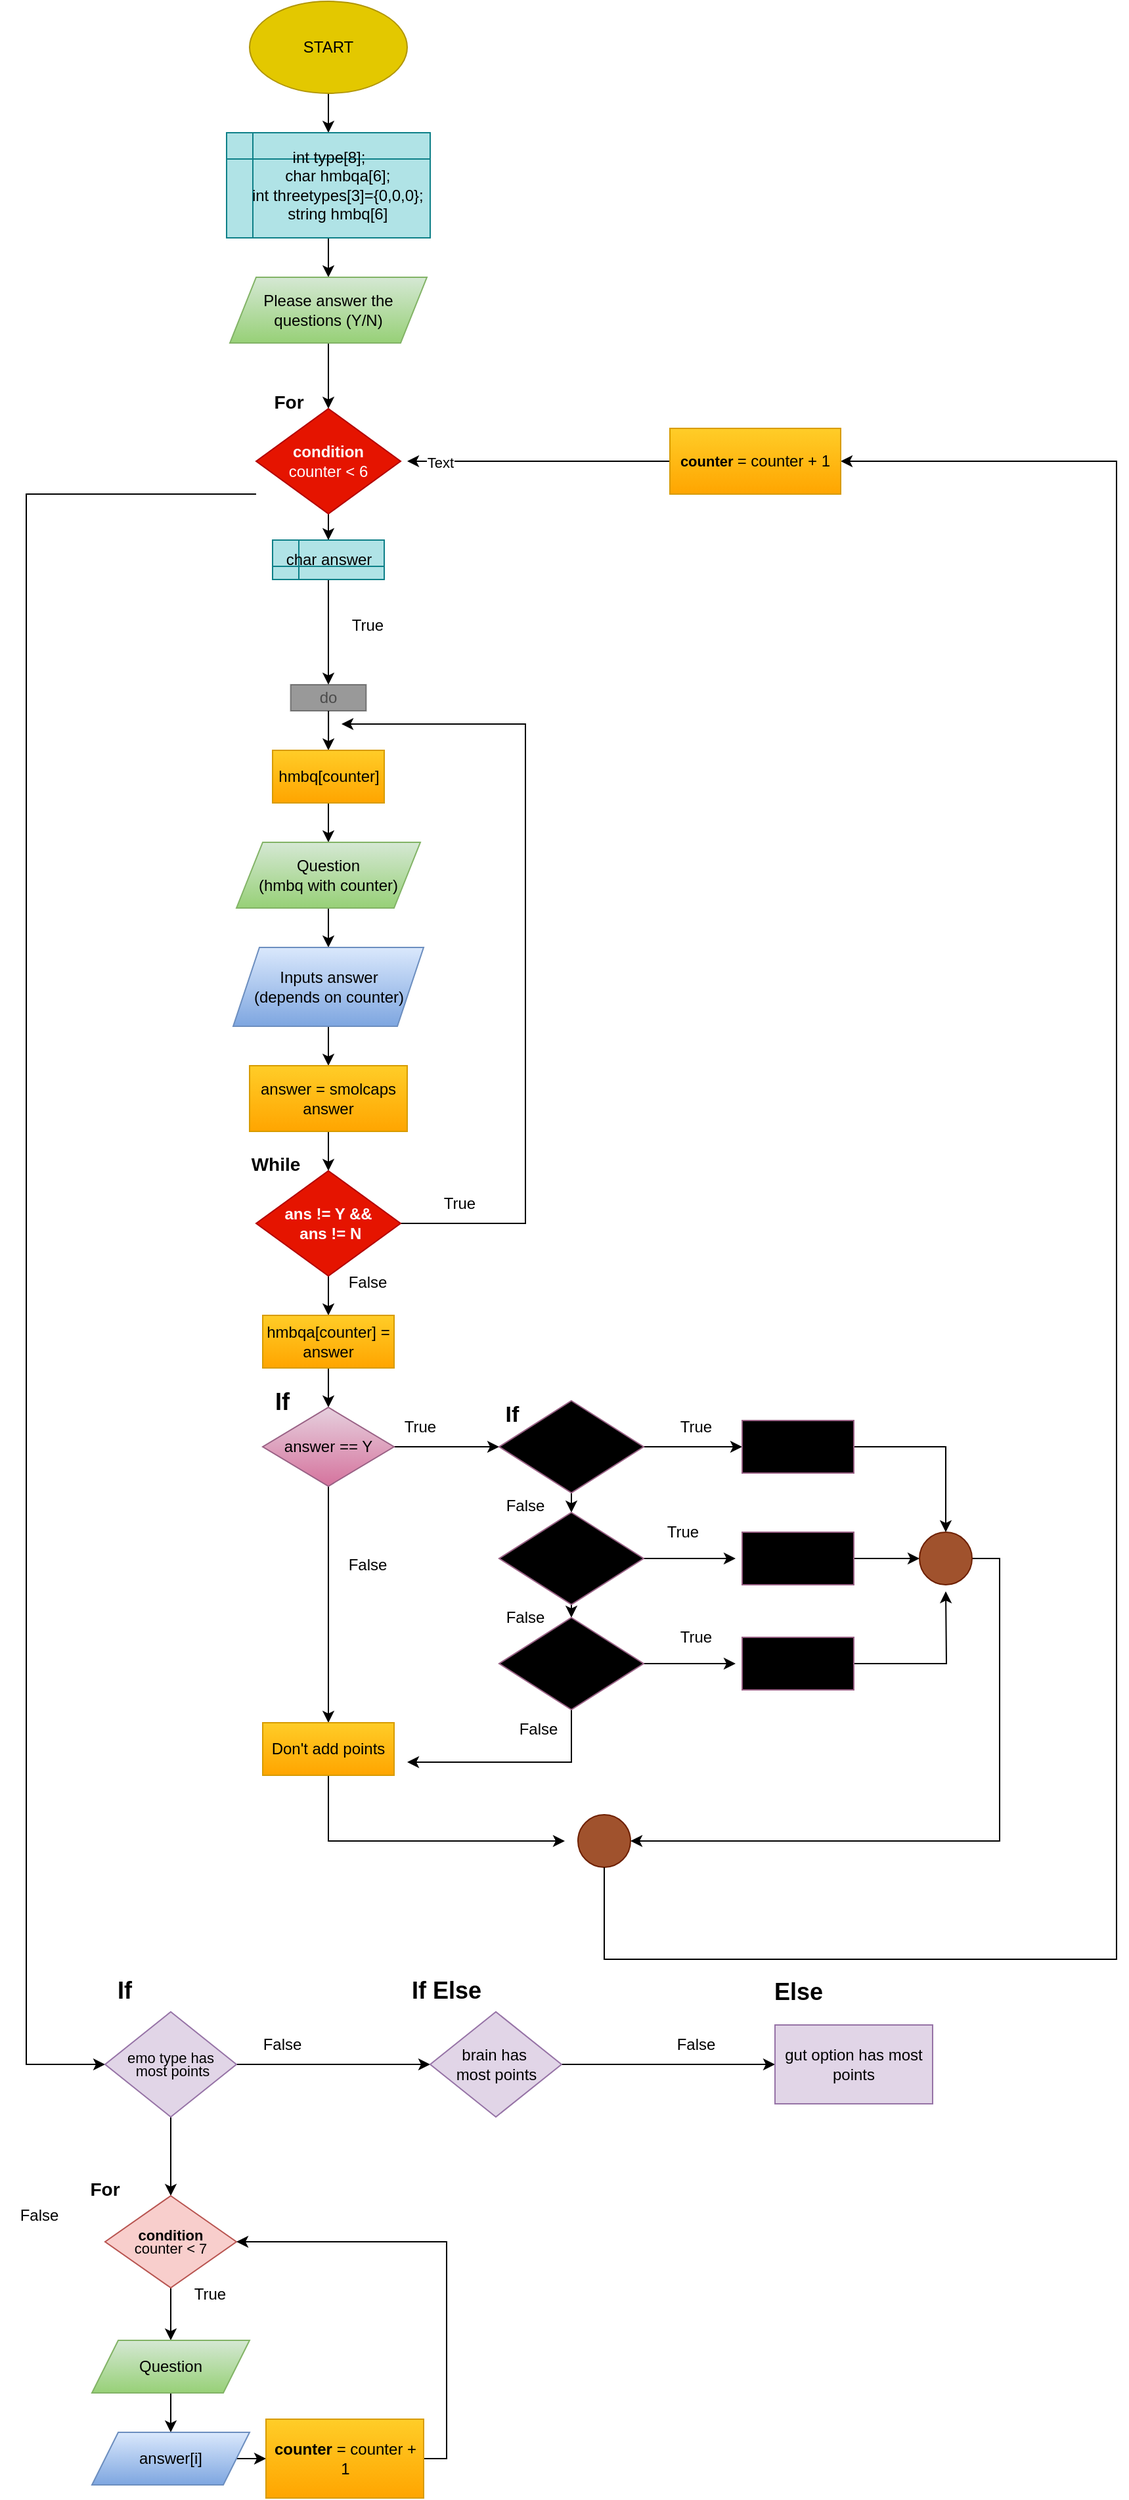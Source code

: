 <mxfile version="26.2.13">
  <diagram id="C5RBs43oDa-KdzZeNtuy" name="Page-1">
    <mxGraphModel dx="760" dy="601" grid="1" gridSize="10" guides="1" tooltips="1" connect="1" arrows="1" fold="1" page="1" pageScale="1" pageWidth="1920" pageHeight="1200" math="0" shadow="0">
      <root>
        <mxCell id="WIyWlLk6GJQsqaUBKTNV-0" />
        <mxCell id="WIyWlLk6GJQsqaUBKTNV-1" parent="WIyWlLk6GJQsqaUBKTNV-0" />
        <mxCell id="UkDBAxyQickxF4oHBvT--14" value="" style="edgeStyle=orthogonalEdgeStyle;rounded=0;orthogonalLoop=1;jettySize=auto;html=1;" parent="WIyWlLk6GJQsqaUBKTNV-1" source="UkDBAxyQickxF4oHBvT--11" target="UkDBAxyQickxF4oHBvT--12" edge="1">
          <mxGeometry relative="1" as="geometry" />
        </mxCell>
        <mxCell id="UkDBAxyQickxF4oHBvT--11" value="START" style="ellipse;whiteSpace=wrap;html=1;fillColor=light-dark(#E3C800,#DAA900);strokeColor=#B09500;fontColor=light-dark(#000000,#000000);" parent="WIyWlLk6GJQsqaUBKTNV-1" vertex="1">
          <mxGeometry x="370" y="100" width="120" height="70" as="geometry" />
        </mxCell>
        <mxCell id="UkDBAxyQickxF4oHBvT--17" value="" style="edgeStyle=orthogonalEdgeStyle;rounded=0;orthogonalLoop=1;jettySize=auto;html=1;" parent="WIyWlLk6GJQsqaUBKTNV-1" source="UkDBAxyQickxF4oHBvT--12" target="UkDBAxyQickxF4oHBvT--16" edge="1">
          <mxGeometry relative="1" as="geometry" />
        </mxCell>
        <mxCell id="UkDBAxyQickxF4oHBvT--12" value="int type[8];&#xa;&amp;nbsp; &amp;nbsp; char hmbqa[6];&#xa;&amp;nbsp; &amp;nbsp; int threetypes[3]={0,0,0};&#xa;&amp;nbsp; &amp;nbsp; string hmbq[6]" style="shape=internalStorage;whiteSpace=wrap;html=1;backgroundOutline=1;fillColor=#b0e3e6;strokeColor=#0e8088;align=center;" parent="WIyWlLk6GJQsqaUBKTNV-1" vertex="1">
          <mxGeometry x="352.5" y="200" width="155" height="80" as="geometry" />
        </mxCell>
        <mxCell id="UkDBAxyQickxF4oHBvT--19" value="" style="edgeStyle=orthogonalEdgeStyle;rounded=0;orthogonalLoop=1;jettySize=auto;html=1;" parent="WIyWlLk6GJQsqaUBKTNV-1" source="UkDBAxyQickxF4oHBvT--16" target="UkDBAxyQickxF4oHBvT--18" edge="1">
          <mxGeometry relative="1" as="geometry" />
        </mxCell>
        <mxCell id="UkDBAxyQickxF4oHBvT--16" value="Please answer the questions (Y/N)" style="shape=parallelogram;perimeter=parallelogramPerimeter;whiteSpace=wrap;html=1;fixedSize=1;fillColor=#d5e8d4;strokeColor=#82b366;gradientColor=#97d077;" parent="WIyWlLk6GJQsqaUBKTNV-1" vertex="1">
          <mxGeometry x="355" y="310" width="150" height="50" as="geometry" />
        </mxCell>
        <mxCell id="UkDBAxyQickxF4oHBvT--46" style="edgeStyle=orthogonalEdgeStyle;rounded=0;orthogonalLoop=1;jettySize=auto;html=1;" parent="WIyWlLk6GJQsqaUBKTNV-1" source="UkDBAxyQickxF4oHBvT--18" target="UkDBAxyQickxF4oHBvT--45" edge="1">
          <mxGeometry relative="1" as="geometry" />
        </mxCell>
        <mxCell id="UkDBAxyQickxF4oHBvT--118" style="edgeStyle=orthogonalEdgeStyle;rounded=0;orthogonalLoop=1;jettySize=auto;html=1;entryX=0;entryY=0.5;entryDx=0;entryDy=0;" parent="WIyWlLk6GJQsqaUBKTNV-1" edge="1" target="mPNkVrFqryXa8wkPHL_x-0">
          <mxGeometry relative="1" as="geometry">
            <mxPoint x="259.99" y="1664.998" as="targetPoint" />
            <Array as="points">
              <mxPoint x="200" y="475" />
              <mxPoint x="200" y="1670" />
            </Array>
            <mxPoint x="374.995" y="474.998" as="sourcePoint" />
          </mxGeometry>
        </mxCell>
        <mxCell id="UkDBAxyQickxF4oHBvT--18" value="&lt;b&gt;condition&lt;/b&gt;&lt;div&gt;counter &amp;lt; 6&lt;/div&gt;" style="rhombus;whiteSpace=wrap;html=1;fillColor=light-dark(#E51400,#DA4035);strokeColor=#B20000;fontColor=#ffffff;" parent="WIyWlLk6GJQsqaUBKTNV-1" vertex="1">
          <mxGeometry x="375" y="410" width="110" height="80" as="geometry" />
        </mxCell>
        <mxCell id="UkDBAxyQickxF4oHBvT--34" value="&lt;b&gt;&lt;font style=&quot;font-size: 14px;&quot;&gt;For&lt;/font&gt;&lt;/b&gt;" style="text;html=1;align=center;verticalAlign=middle;whiteSpace=wrap;rounded=0;" parent="WIyWlLk6GJQsqaUBKTNV-1" vertex="1">
          <mxGeometry x="370" y="390" width="60" height="30" as="geometry" />
        </mxCell>
        <mxCell id="UkDBAxyQickxF4oHBvT--105" style="edgeStyle=orthogonalEdgeStyle;rounded=0;orthogonalLoop=1;jettySize=auto;html=1;entryX=0.5;entryY=0;entryDx=0;entryDy=0;" parent="WIyWlLk6GJQsqaUBKTNV-1" source="UkDBAxyQickxF4oHBvT--45" target="UkDBAxyQickxF4oHBvT--27" edge="1">
          <mxGeometry relative="1" as="geometry" />
        </mxCell>
        <mxCell id="UkDBAxyQickxF4oHBvT--45" value="char answer" style="shape=internalStorage;whiteSpace=wrap;html=1;backgroundOutline=1;fillColor=#b0e3e6;strokeColor=#0e8088;align=center;" parent="WIyWlLk6GJQsqaUBKTNV-1" vertex="1">
          <mxGeometry x="387.5" y="510" width="85" height="30" as="geometry" />
        </mxCell>
        <mxCell id="UkDBAxyQickxF4oHBvT--22" value="True" style="text;html=1;align=center;verticalAlign=middle;whiteSpace=wrap;rounded=0;" parent="WIyWlLk6GJQsqaUBKTNV-1" vertex="1">
          <mxGeometry x="430" y="560" width="60" height="30" as="geometry" />
        </mxCell>
        <mxCell id="UkDBAxyQickxF4oHBvT--31" style="edgeStyle=orthogonalEdgeStyle;rounded=0;orthogonalLoop=1;jettySize=auto;html=1;entryX=0.5;entryY=0;entryDx=0;entryDy=0;" parent="WIyWlLk6GJQsqaUBKTNV-1" source="UkDBAxyQickxF4oHBvT--27" target="UkDBAxyQickxF4oHBvT--30" edge="1">
          <mxGeometry relative="1" as="geometry" />
        </mxCell>
        <mxCell id="UkDBAxyQickxF4oHBvT--27" value="do" style="rounded=0;whiteSpace=wrap;html=1;fillColor=light-dark(#000000,#6EBBFF);shadow=0;glass=0;opacity=40;textOpacity=50;" parent="WIyWlLk6GJQsqaUBKTNV-1" vertex="1">
          <mxGeometry x="401.25" y="620" width="57.5" height="20" as="geometry" />
        </mxCell>
        <mxCell id="UkDBAxyQickxF4oHBvT--33" value="" style="edgeStyle=orthogonalEdgeStyle;rounded=0;orthogonalLoop=1;jettySize=auto;html=1;" parent="WIyWlLk6GJQsqaUBKTNV-1" source="UkDBAxyQickxF4oHBvT--30" target="UkDBAxyQickxF4oHBvT--32" edge="1">
          <mxGeometry relative="1" as="geometry" />
        </mxCell>
        <mxCell id="UkDBAxyQickxF4oHBvT--30" value="hmbq[counter]" style="rounded=0;whiteSpace=wrap;html=1;fillColor=#ffcd28;gradientColor=#ffa500;strokeColor=#d79b00;" parent="WIyWlLk6GJQsqaUBKTNV-1" vertex="1">
          <mxGeometry x="387.5" y="670" width="85" height="40" as="geometry" />
        </mxCell>
        <mxCell id="UkDBAxyQickxF4oHBvT--36" value="" style="edgeStyle=orthogonalEdgeStyle;rounded=0;orthogonalLoop=1;jettySize=auto;html=1;" parent="WIyWlLk6GJQsqaUBKTNV-1" source="UkDBAxyQickxF4oHBvT--32" target="UkDBAxyQickxF4oHBvT--35" edge="1">
          <mxGeometry relative="1" as="geometry" />
        </mxCell>
        <mxCell id="UkDBAxyQickxF4oHBvT--32" value="Question&lt;div&gt;(hmbq with counter)&lt;/div&gt;" style="shape=parallelogram;perimeter=parallelogramPerimeter;whiteSpace=wrap;html=1;fixedSize=1;fillColor=#d5e8d4;strokeColor=#82b366;rounded=0;gradientColor=#97d077;" parent="WIyWlLk6GJQsqaUBKTNV-1" vertex="1">
          <mxGeometry x="360" y="740" width="140" height="50" as="geometry" />
        </mxCell>
        <mxCell id="UkDBAxyQickxF4oHBvT--49" value="" style="edgeStyle=orthogonalEdgeStyle;rounded=0;orthogonalLoop=1;jettySize=auto;html=1;" parent="WIyWlLk6GJQsqaUBKTNV-1" source="UkDBAxyQickxF4oHBvT--35" target="UkDBAxyQickxF4oHBvT--48" edge="1">
          <mxGeometry relative="1" as="geometry" />
        </mxCell>
        <mxCell id="UkDBAxyQickxF4oHBvT--35" value="Inputs answer&lt;div&gt;(depends on counter)&lt;/div&gt;" style="shape=parallelogram;perimeter=parallelogramPerimeter;whiteSpace=wrap;html=1;fixedSize=1;fillColor=#dae8fc;strokeColor=#6c8ebf;rounded=0;gradientColor=#7ea6e0;" parent="WIyWlLk6GJQsqaUBKTNV-1" vertex="1">
          <mxGeometry x="357.5" y="820" width="145" height="60" as="geometry" />
        </mxCell>
        <mxCell id="UkDBAxyQickxF4oHBvT--51" style="edgeStyle=orthogonalEdgeStyle;rounded=0;orthogonalLoop=1;jettySize=auto;html=1;entryX=0.5;entryY=0;entryDx=0;entryDy=0;" parent="WIyWlLk6GJQsqaUBKTNV-1" source="UkDBAxyQickxF4oHBvT--48" target="UkDBAxyQickxF4oHBvT--50" edge="1">
          <mxGeometry relative="1" as="geometry" />
        </mxCell>
        <mxCell id="UkDBAxyQickxF4oHBvT--48" value="answer = smolcaps answer" style="whiteSpace=wrap;html=1;fillColor=#ffcd28;strokeColor=#d79b00;rounded=0;gradientColor=#ffa500;" parent="WIyWlLk6GJQsqaUBKTNV-1" vertex="1">
          <mxGeometry x="370" y="910" width="120" height="50" as="geometry" />
        </mxCell>
        <mxCell id="UkDBAxyQickxF4oHBvT--63" value="" style="edgeStyle=orthogonalEdgeStyle;rounded=0;orthogonalLoop=1;jettySize=auto;html=1;" parent="WIyWlLk6GJQsqaUBKTNV-1" source="UkDBAxyQickxF4oHBvT--50" target="UkDBAxyQickxF4oHBvT--62" edge="1">
          <mxGeometry relative="1" as="geometry" />
        </mxCell>
        <mxCell id="UkDBAxyQickxF4oHBvT--101" style="edgeStyle=orthogonalEdgeStyle;rounded=0;orthogonalLoop=1;jettySize=auto;html=1;" parent="WIyWlLk6GJQsqaUBKTNV-1" source="UkDBAxyQickxF4oHBvT--50" edge="1">
          <mxGeometry relative="1" as="geometry">
            <mxPoint x="440" y="650" as="targetPoint" />
            <Array as="points">
              <mxPoint x="580" y="1030" />
            </Array>
          </mxGeometry>
        </mxCell>
        <mxCell id="UkDBAxyQickxF4oHBvT--50" value="&lt;b&gt;ans != Y &amp;amp;&amp;amp;&lt;/b&gt;&lt;div&gt;&lt;b&gt;&amp;nbsp;ans != N&lt;/b&gt;&lt;/div&gt;" style="rhombus;whiteSpace=wrap;html=1;fillColor=light-dark(#E51400,#F64D42);strokeColor=#B20000;fontColor=#ffffff;" parent="WIyWlLk6GJQsqaUBKTNV-1" vertex="1">
          <mxGeometry x="375" y="990" width="110" height="80" as="geometry" />
        </mxCell>
        <mxCell id="UkDBAxyQickxF4oHBvT--52" value="While" style="text;html=1;align=center;verticalAlign=middle;whiteSpace=wrap;rounded=0;fontStyle=1;fontSize=14;" parent="WIyWlLk6GJQsqaUBKTNV-1" vertex="1">
          <mxGeometry x="360" y="970" width="60" height="30" as="geometry" />
        </mxCell>
        <mxCell id="UkDBAxyQickxF4oHBvT--65" value="" style="edgeStyle=orthogonalEdgeStyle;rounded=0;orthogonalLoop=1;jettySize=auto;html=1;" parent="WIyWlLk6GJQsqaUBKTNV-1" source="UkDBAxyQickxF4oHBvT--62" target="UkDBAxyQickxF4oHBvT--64" edge="1">
          <mxGeometry relative="1" as="geometry" />
        </mxCell>
        <mxCell id="UkDBAxyQickxF4oHBvT--62" value="hmbqa[counter] = answer" style="whiteSpace=wrap;html=1;fillColor=#ffcd28;strokeColor=#d79b00;gradientColor=#ffa500;" parent="WIyWlLk6GJQsqaUBKTNV-1" vertex="1">
          <mxGeometry x="380" y="1100" width="100" height="40" as="geometry" />
        </mxCell>
        <mxCell id="UkDBAxyQickxF4oHBvT--70" value="" style="edgeStyle=orthogonalEdgeStyle;rounded=0;orthogonalLoop=1;jettySize=auto;html=1;" parent="WIyWlLk6GJQsqaUBKTNV-1" source="UkDBAxyQickxF4oHBvT--64" target="UkDBAxyQickxF4oHBvT--69" edge="1">
          <mxGeometry relative="1" as="geometry" />
        </mxCell>
        <mxCell id="UkDBAxyQickxF4oHBvT--92" style="edgeStyle=orthogonalEdgeStyle;rounded=0;orthogonalLoop=1;jettySize=auto;html=1;" parent="WIyWlLk6GJQsqaUBKTNV-1" source="UkDBAxyQickxF4oHBvT--64" target="UkDBAxyQickxF4oHBvT--78" edge="1">
          <mxGeometry relative="1" as="geometry" />
        </mxCell>
        <mxCell id="UkDBAxyQickxF4oHBvT--64" value="answer == Y" style="rhombus;whiteSpace=wrap;html=1;fillColor=#e6d0de;strokeColor=#996185;gradientColor=#d5739d;" parent="WIyWlLk6GJQsqaUBKTNV-1" vertex="1">
          <mxGeometry x="380" y="1170" width="100" height="60" as="geometry" />
        </mxCell>
        <mxCell id="UkDBAxyQickxF4oHBvT--66" value="&lt;b&gt;If&lt;/b&gt;" style="text;html=1;align=center;verticalAlign=middle;whiteSpace=wrap;rounded=0;fontSize=18;" parent="WIyWlLk6GJQsqaUBKTNV-1" vertex="1">
          <mxGeometry x="370" y="1150" width="50" height="32" as="geometry" />
        </mxCell>
        <mxCell id="UkDBAxyQickxF4oHBvT--99" style="edgeStyle=orthogonalEdgeStyle;rounded=0;orthogonalLoop=1;jettySize=auto;html=1;" parent="WIyWlLk6GJQsqaUBKTNV-1" source="UkDBAxyQickxF4oHBvT--115" edge="1">
          <mxGeometry relative="1" as="geometry">
            <mxPoint x="490" y="450" as="targetPoint" />
            <Array as="points" />
          </mxGeometry>
        </mxCell>
        <mxCell id="UkDBAxyQickxF4oHBvT--114" value="Text" style="edgeLabel;html=1;align=center;verticalAlign=middle;resizable=0;points=[];" parent="UkDBAxyQickxF4oHBvT--99" vertex="1" connectable="0">
          <mxGeometry x="0.752" y="1" relative="1" as="geometry">
            <mxPoint as="offset" />
          </mxGeometry>
        </mxCell>
        <mxCell id="UkDBAxyQickxF4oHBvT--67" value="" style="ellipse;whiteSpace=wrap;html=1;fillColor=#a0522d;strokeColor=#6D1F00;fontColor=#ffffff;" parent="WIyWlLk6GJQsqaUBKTNV-1" vertex="1">
          <mxGeometry x="620" y="1480" width="40" height="40" as="geometry" />
        </mxCell>
        <mxCell id="UkDBAxyQickxF4oHBvT--74" style="edgeStyle=orthogonalEdgeStyle;rounded=0;orthogonalLoop=1;jettySize=auto;html=1;exitX=0.5;exitY=1;exitDx=0;exitDy=0;entryX=0.5;entryY=0;entryDx=0;entryDy=0;" parent="WIyWlLk6GJQsqaUBKTNV-1" source="UkDBAxyQickxF4oHBvT--69" target="UkDBAxyQickxF4oHBvT--72" edge="1">
          <mxGeometry relative="1" as="geometry" />
        </mxCell>
        <mxCell id="UkDBAxyQickxF4oHBvT--81" value="" style="edgeStyle=orthogonalEdgeStyle;rounded=0;orthogonalLoop=1;jettySize=auto;html=1;" parent="WIyWlLk6GJQsqaUBKTNV-1" source="UkDBAxyQickxF4oHBvT--69" target="UkDBAxyQickxF4oHBvT--80" edge="1">
          <mxGeometry relative="1" as="geometry" />
        </mxCell>
        <mxCell id="UkDBAxyQickxF4oHBvT--69" value="Y == Q0 OR Q3" style="rhombus;whiteSpace=wrap;html=1;fillColor=light-dark(#E6D0DE,#654B52);strokeColor=#996185;gradientColor=light-dark(#D5739D,#D77F94);" parent="WIyWlLk6GJQsqaUBKTNV-1" vertex="1">
          <mxGeometry x="560" y="1165" width="110" height="70" as="geometry" />
        </mxCell>
        <mxCell id="UkDBAxyQickxF4oHBvT--71" value="&lt;b&gt;&lt;font style=&quot;font-size: 17px;&quot;&gt;If&lt;/font&gt;&lt;/b&gt;" style="text;html=1;align=center;verticalAlign=middle;whiteSpace=wrap;rounded=0;fontSize=14;" parent="WIyWlLk6GJQsqaUBKTNV-1" vertex="1">
          <mxGeometry x="545" y="1160" width="50" height="32" as="geometry" />
        </mxCell>
        <mxCell id="UkDBAxyQickxF4oHBvT--75" style="edgeStyle=orthogonalEdgeStyle;rounded=0;orthogonalLoop=1;jettySize=auto;html=1;exitX=0.5;exitY=1;exitDx=0;exitDy=0;entryX=0.5;entryY=0;entryDx=0;entryDy=0;" parent="WIyWlLk6GJQsqaUBKTNV-1" source="UkDBAxyQickxF4oHBvT--72" target="UkDBAxyQickxF4oHBvT--73" edge="1">
          <mxGeometry relative="1" as="geometry" />
        </mxCell>
        <mxCell id="UkDBAxyQickxF4oHBvT--83" style="edgeStyle=orthogonalEdgeStyle;rounded=0;orthogonalLoop=1;jettySize=auto;html=1;" parent="WIyWlLk6GJQsqaUBKTNV-1" source="UkDBAxyQickxF4oHBvT--72" edge="1">
          <mxGeometry relative="1" as="geometry">
            <mxPoint x="740" y="1285" as="targetPoint" />
          </mxGeometry>
        </mxCell>
        <mxCell id="UkDBAxyQickxF4oHBvT--72" value="Y == Q1 OR Q4" style="rhombus;whiteSpace=wrap;html=1;fillColor=light-dark(#E6D0DE,#654B52);strokeColor=#996185;gradientColor=light-dark(#D5739D,#D77F94);" parent="WIyWlLk6GJQsqaUBKTNV-1" vertex="1">
          <mxGeometry x="560" y="1250" width="110" height="70" as="geometry" />
        </mxCell>
        <mxCell id="UkDBAxyQickxF4oHBvT--85" style="edgeStyle=orthogonalEdgeStyle;rounded=0;orthogonalLoop=1;jettySize=auto;html=1;" parent="WIyWlLk6GJQsqaUBKTNV-1" source="UkDBAxyQickxF4oHBvT--73" edge="1">
          <mxGeometry relative="1" as="geometry">
            <mxPoint x="740" y="1365" as="targetPoint" />
          </mxGeometry>
        </mxCell>
        <mxCell id="UkDBAxyQickxF4oHBvT--95" style="edgeStyle=orthogonalEdgeStyle;rounded=0;orthogonalLoop=1;jettySize=auto;html=1;exitX=0.5;exitY=1;exitDx=0;exitDy=0;" parent="WIyWlLk6GJQsqaUBKTNV-1" source="UkDBAxyQickxF4oHBvT--73" edge="1">
          <mxGeometry relative="1" as="geometry">
            <mxPoint x="490" y="1440" as="targetPoint" />
            <Array as="points">
              <mxPoint x="615" y="1440" />
            </Array>
          </mxGeometry>
        </mxCell>
        <mxCell id="UkDBAxyQickxF4oHBvT--73" value="Y == Q2 OR Q5" style="rhombus;whiteSpace=wrap;html=1;fillColor=light-dark(#E6D0DE,#654B52);strokeColor=#996185;gradientColor=light-dark(#D5739D,#D77F94);" parent="WIyWlLk6GJQsqaUBKTNV-1" vertex="1">
          <mxGeometry x="560" y="1330" width="110" height="70" as="geometry" />
        </mxCell>
        <mxCell id="UkDBAxyQickxF4oHBvT--96" style="edgeStyle=orthogonalEdgeStyle;rounded=0;orthogonalLoop=1;jettySize=auto;html=1;" parent="WIyWlLk6GJQsqaUBKTNV-1" source="UkDBAxyQickxF4oHBvT--78" edge="1">
          <mxGeometry relative="1" as="geometry">
            <mxPoint x="610" y="1500" as="targetPoint" />
            <Array as="points">
              <mxPoint x="430" y="1500" />
            </Array>
          </mxGeometry>
        </mxCell>
        <mxCell id="UkDBAxyQickxF4oHBvT--78" value="Don&#39;t add points" style="whiteSpace=wrap;html=1;fillColor=#ffcd28;strokeColor=#d79b00;gradientColor=#ffa500;" parent="WIyWlLk6GJQsqaUBKTNV-1" vertex="1">
          <mxGeometry x="380" y="1410" width="100" height="40" as="geometry" />
        </mxCell>
        <mxCell id="UkDBAxyQickxF4oHBvT--88" style="edgeStyle=orthogonalEdgeStyle;rounded=0;orthogonalLoop=1;jettySize=auto;html=1;entryX=0.5;entryY=0;entryDx=0;entryDy=0;" parent="WIyWlLk6GJQsqaUBKTNV-1" source="UkDBAxyQickxF4oHBvT--80" target="UkDBAxyQickxF4oHBvT--87" edge="1">
          <mxGeometry relative="1" as="geometry" />
        </mxCell>
        <mxCell id="UkDBAxyQickxF4oHBvT--80" value="+1 point for&amp;nbsp;&lt;div&gt;emo type&lt;/div&gt;" style="whiteSpace=wrap;html=1;fillColor=light-dark(#E6D0DE,#654B52);strokeColor=#996185;gradientColor=light-dark(#D5739D,#D77F94);" parent="WIyWlLk6GJQsqaUBKTNV-1" vertex="1">
          <mxGeometry x="745" y="1180" width="85" height="40" as="geometry" />
        </mxCell>
        <mxCell id="UkDBAxyQickxF4oHBvT--89" style="edgeStyle=orthogonalEdgeStyle;rounded=0;orthogonalLoop=1;jettySize=auto;html=1;entryX=0;entryY=0.5;entryDx=0;entryDy=0;" parent="WIyWlLk6GJQsqaUBKTNV-1" source="UkDBAxyQickxF4oHBvT--82" target="UkDBAxyQickxF4oHBvT--87" edge="1">
          <mxGeometry relative="1" as="geometry" />
        </mxCell>
        <mxCell id="UkDBAxyQickxF4oHBvT--82" value="+1 point for&amp;nbsp;&lt;div&gt;brain type&lt;/div&gt;" style="whiteSpace=wrap;html=1;fillColor=light-dark(#E6D0DE,#654B52);strokeColor=#996185;gradientColor=light-dark(#D5739D,#D77F94);" parent="WIyWlLk6GJQsqaUBKTNV-1" vertex="1">
          <mxGeometry x="745" y="1265" width="85" height="40" as="geometry" />
        </mxCell>
        <mxCell id="UkDBAxyQickxF4oHBvT--90" style="edgeStyle=orthogonalEdgeStyle;rounded=0;orthogonalLoop=1;jettySize=auto;html=1;" parent="WIyWlLk6GJQsqaUBKTNV-1" source="UkDBAxyQickxF4oHBvT--84" edge="1">
          <mxGeometry relative="1" as="geometry">
            <mxPoint x="900" y="1310" as="targetPoint" />
          </mxGeometry>
        </mxCell>
        <mxCell id="UkDBAxyQickxF4oHBvT--84" value="+1 point for&amp;nbsp;&lt;div&gt;gut type&lt;/div&gt;" style="whiteSpace=wrap;html=1;fillColor=light-dark(#E6D0DE,#654B52);strokeColor=#996185;gradientColor=light-dark(#D5739D,#D77F94);" parent="WIyWlLk6GJQsqaUBKTNV-1" vertex="1">
          <mxGeometry x="745" y="1345" width="85" height="40" as="geometry" />
        </mxCell>
        <mxCell id="UkDBAxyQickxF4oHBvT--97" style="edgeStyle=orthogonalEdgeStyle;rounded=0;orthogonalLoop=1;jettySize=auto;html=1;entryX=1;entryY=0.5;entryDx=0;entryDy=0;" parent="WIyWlLk6GJQsqaUBKTNV-1" source="UkDBAxyQickxF4oHBvT--87" target="UkDBAxyQickxF4oHBvT--67" edge="1">
          <mxGeometry relative="1" as="geometry">
            <mxPoint x="940" y="1500" as="targetPoint" />
            <Array as="points">
              <mxPoint x="941" y="1285" />
              <mxPoint x="941" y="1500" />
            </Array>
          </mxGeometry>
        </mxCell>
        <mxCell id="UkDBAxyQickxF4oHBvT--87" value="" style="ellipse;whiteSpace=wrap;html=1;fillColor=#a0522d;strokeColor=#6D1F00;fontColor=#ffffff;" parent="WIyWlLk6GJQsqaUBKTNV-1" vertex="1">
          <mxGeometry x="880" y="1265" width="40" height="40" as="geometry" />
        </mxCell>
        <mxCell id="UkDBAxyQickxF4oHBvT--102" value="True" style="text;html=1;align=center;verticalAlign=middle;whiteSpace=wrap;rounded=0;" parent="WIyWlLk6GJQsqaUBKTNV-1" vertex="1">
          <mxGeometry x="500" y="1000" width="60" height="30" as="geometry" />
        </mxCell>
        <mxCell id="UkDBAxyQickxF4oHBvT--103" value="False" style="text;html=1;align=center;verticalAlign=middle;whiteSpace=wrap;rounded=0;" parent="WIyWlLk6GJQsqaUBKTNV-1" vertex="1">
          <mxGeometry x="430" y="1060" width="60" height="30" as="geometry" />
        </mxCell>
        <mxCell id="UkDBAxyQickxF4oHBvT--106" value="True" style="text;html=1;align=center;verticalAlign=middle;whiteSpace=wrap;rounded=0;" parent="WIyWlLk6GJQsqaUBKTNV-1" vertex="1">
          <mxGeometry x="470" y="1170" width="60" height="30" as="geometry" />
        </mxCell>
        <mxCell id="UkDBAxyQickxF4oHBvT--107" value="False" style="text;html=1;align=center;verticalAlign=middle;whiteSpace=wrap;rounded=0;" parent="WIyWlLk6GJQsqaUBKTNV-1" vertex="1">
          <mxGeometry x="430" y="1275" width="60" height="30" as="geometry" />
        </mxCell>
        <mxCell id="UkDBAxyQickxF4oHBvT--108" value="False" style="text;html=1;align=center;verticalAlign=middle;whiteSpace=wrap;rounded=0;" parent="WIyWlLk6GJQsqaUBKTNV-1" vertex="1">
          <mxGeometry x="550" y="1230" width="60" height="30" as="geometry" />
        </mxCell>
        <mxCell id="UkDBAxyQickxF4oHBvT--109" value="False" style="text;html=1;align=center;verticalAlign=middle;whiteSpace=wrap;rounded=0;" parent="WIyWlLk6GJQsqaUBKTNV-1" vertex="1">
          <mxGeometry x="550" y="1315" width="60" height="30" as="geometry" />
        </mxCell>
        <mxCell id="UkDBAxyQickxF4oHBvT--110" value="False" style="text;html=1;align=center;verticalAlign=middle;whiteSpace=wrap;rounded=0;" parent="WIyWlLk6GJQsqaUBKTNV-1" vertex="1">
          <mxGeometry x="560" y="1400" width="60" height="30" as="geometry" />
        </mxCell>
        <mxCell id="UkDBAxyQickxF4oHBvT--111" value="True" style="text;html=1;align=center;verticalAlign=middle;whiteSpace=wrap;rounded=0;" parent="WIyWlLk6GJQsqaUBKTNV-1" vertex="1">
          <mxGeometry x="680" y="1170" width="60" height="30" as="geometry" />
        </mxCell>
        <mxCell id="UkDBAxyQickxF4oHBvT--112" value="True" style="text;html=1;align=center;verticalAlign=middle;whiteSpace=wrap;rounded=0;" parent="WIyWlLk6GJQsqaUBKTNV-1" vertex="1">
          <mxGeometry x="670" y="1250" width="60" height="30" as="geometry" />
        </mxCell>
        <mxCell id="UkDBAxyQickxF4oHBvT--113" value="True" style="text;html=1;align=center;verticalAlign=middle;whiteSpace=wrap;rounded=0;" parent="WIyWlLk6GJQsqaUBKTNV-1" vertex="1">
          <mxGeometry x="680" y="1330" width="60" height="30" as="geometry" />
        </mxCell>
        <mxCell id="UkDBAxyQickxF4oHBvT--116" value="" style="edgeStyle=orthogonalEdgeStyle;rounded=0;orthogonalLoop=1;jettySize=auto;html=1;" parent="WIyWlLk6GJQsqaUBKTNV-1" source="UkDBAxyQickxF4oHBvT--67" target="UkDBAxyQickxF4oHBvT--115" edge="1">
          <mxGeometry relative="1" as="geometry">
            <mxPoint x="490" y="450" as="targetPoint" />
            <mxPoint x="640" y="1520" as="sourcePoint" />
            <Array as="points">
              <mxPoint x="640" y="1590" />
              <mxPoint x="1030" y="1590" />
            </Array>
          </mxGeometry>
        </mxCell>
        <mxCell id="UkDBAxyQickxF4oHBvT--115" value="&lt;b&gt;&lt;font style=&quot;font-size: 11px;&quot;&gt;counter &lt;/font&gt;&lt;/b&gt;= counter + 1" style="rounded=0;whiteSpace=wrap;html=1;fillColor=#ffcd28;strokeColor=#d79b00;gradientColor=#ffa500;" parent="WIyWlLk6GJQsqaUBKTNV-1" vertex="1">
          <mxGeometry x="690" y="425" width="130" height="50" as="geometry" />
        </mxCell>
        <mxCell id="mPNkVrFqryXa8wkPHL_x-2" value="" style="edgeStyle=orthogonalEdgeStyle;rounded=0;orthogonalLoop=1;jettySize=auto;html=1;" edge="1" parent="WIyWlLk6GJQsqaUBKTNV-1" source="mPNkVrFqryXa8wkPHL_x-0" target="mPNkVrFqryXa8wkPHL_x-1">
          <mxGeometry relative="1" as="geometry" />
        </mxCell>
        <mxCell id="mPNkVrFqryXa8wkPHL_x-13" value="" style="edgeStyle=orthogonalEdgeStyle;rounded=0;orthogonalLoop=1;jettySize=auto;html=1;" edge="1" parent="WIyWlLk6GJQsqaUBKTNV-1" source="mPNkVrFqryXa8wkPHL_x-0" target="mPNkVrFqryXa8wkPHL_x-12">
          <mxGeometry relative="1" as="geometry" />
        </mxCell>
        <mxCell id="mPNkVrFqryXa8wkPHL_x-0" value="&lt;div style=&quot;line-height: 80%;&quot;&gt;&lt;font style=&quot;line-height: 80%; font-size: 11px;&quot;&gt;emo type has&lt;/font&gt;&lt;div&gt;&lt;font style=&quot;line-height: 80%; font-size: 11px;&quot;&gt;&amp;nbsp;most points&lt;/font&gt;&lt;/div&gt;&lt;/div&gt;" style="rhombus;whiteSpace=wrap;html=1;fillColor=#e1d5e7;strokeColor=#9673a6;" vertex="1" parent="WIyWlLk6GJQsqaUBKTNV-1">
          <mxGeometry x="260" y="1630" width="100" height="80" as="geometry" />
        </mxCell>
        <mxCell id="mPNkVrFqryXa8wkPHL_x-4" value="" style="edgeStyle=orthogonalEdgeStyle;rounded=0;orthogonalLoop=1;jettySize=auto;html=1;" edge="1" parent="WIyWlLk6GJQsqaUBKTNV-1" source="mPNkVrFqryXa8wkPHL_x-1" target="mPNkVrFqryXa8wkPHL_x-11">
          <mxGeometry relative="1" as="geometry">
            <mxPoint x="640" y="1670" as="targetPoint" />
          </mxGeometry>
        </mxCell>
        <mxCell id="mPNkVrFqryXa8wkPHL_x-1" value="brain has&amp;nbsp;&lt;div&gt;most points&lt;/div&gt;" style="rhombus;whiteSpace=wrap;html=1;fillColor=#e1d5e7;strokeColor=#9673a6;" vertex="1" parent="WIyWlLk6GJQsqaUBKTNV-1">
          <mxGeometry x="507.5" y="1630" width="100" height="80" as="geometry" />
        </mxCell>
        <mxCell id="mPNkVrFqryXa8wkPHL_x-6" value="&lt;b&gt;If&lt;/b&gt;" style="text;html=1;align=center;verticalAlign=middle;whiteSpace=wrap;rounded=0;fontSize=18;" vertex="1" parent="WIyWlLk6GJQsqaUBKTNV-1">
          <mxGeometry x="250" y="1598" width="50" height="32" as="geometry" />
        </mxCell>
        <mxCell id="mPNkVrFqryXa8wkPHL_x-7" value="&lt;b&gt;If Else&lt;/b&gt;" style="text;html=1;align=center;verticalAlign=middle;whiteSpace=wrap;rounded=0;fontSize=18;" vertex="1" parent="WIyWlLk6GJQsqaUBKTNV-1">
          <mxGeometry x="490" y="1598" width="60" height="32" as="geometry" />
        </mxCell>
        <mxCell id="mPNkVrFqryXa8wkPHL_x-8" value="&lt;b&gt;Else&lt;/b&gt;" style="text;html=1;align=center;verticalAlign=middle;whiteSpace=wrap;rounded=0;fontSize=18;" vertex="1" parent="WIyWlLk6GJQsqaUBKTNV-1">
          <mxGeometry x="762.5" y="1610" width="50" height="10" as="geometry" />
        </mxCell>
        <mxCell id="mPNkVrFqryXa8wkPHL_x-9" value="False" style="text;html=1;align=center;verticalAlign=middle;whiteSpace=wrap;rounded=0;" vertex="1" parent="WIyWlLk6GJQsqaUBKTNV-1">
          <mxGeometry x="365" y="1640" width="60" height="30" as="geometry" />
        </mxCell>
        <mxCell id="mPNkVrFqryXa8wkPHL_x-10" value="False" style="text;html=1;align=center;verticalAlign=middle;whiteSpace=wrap;rounded=0;" vertex="1" parent="WIyWlLk6GJQsqaUBKTNV-1">
          <mxGeometry x="680" y="1640" width="60" height="30" as="geometry" />
        </mxCell>
        <mxCell id="mPNkVrFqryXa8wkPHL_x-11" value="gut option has most points" style="rounded=0;whiteSpace=wrap;html=1;fillColor=#e1d5e7;strokeColor=#9673a6;" vertex="1" parent="WIyWlLk6GJQsqaUBKTNV-1">
          <mxGeometry x="770" y="1640" width="120" height="60" as="geometry" />
        </mxCell>
        <mxCell id="mPNkVrFqryXa8wkPHL_x-16" value="" style="edgeStyle=orthogonalEdgeStyle;rounded=0;orthogonalLoop=1;jettySize=auto;html=1;" edge="1" parent="WIyWlLk6GJQsqaUBKTNV-1" source="mPNkVrFqryXa8wkPHL_x-12" target="mPNkVrFqryXa8wkPHL_x-15">
          <mxGeometry relative="1" as="geometry" />
        </mxCell>
        <mxCell id="mPNkVrFqryXa8wkPHL_x-12" value="&lt;div style=&quot;line-height: 80%;&quot;&gt;&lt;span style=&quot;font-size: 11px;&quot;&gt;&lt;b&gt;condition&lt;/b&gt;&lt;/span&gt;&lt;/div&gt;&lt;div style=&quot;line-height: 80%;&quot;&gt;&lt;span style=&quot;font-size: 11px;&quot;&gt;counter &amp;lt; 7&lt;/span&gt;&lt;/div&gt;" style="rhombus;whiteSpace=wrap;html=1;fillColor=#f8cecc;strokeColor=#b85450;" vertex="1" parent="WIyWlLk6GJQsqaUBKTNV-1">
          <mxGeometry x="260" y="1770" width="100" height="70" as="geometry" />
        </mxCell>
        <mxCell id="mPNkVrFqryXa8wkPHL_x-14" value="&lt;b&gt;&lt;font style=&quot;font-size: 14px;&quot;&gt;For&lt;/font&gt;&lt;/b&gt;" style="text;html=1;align=center;verticalAlign=middle;whiteSpace=wrap;rounded=0;" vertex="1" parent="WIyWlLk6GJQsqaUBKTNV-1">
          <mxGeometry x="230" y="1750" width="60" height="30" as="geometry" />
        </mxCell>
        <mxCell id="mPNkVrFqryXa8wkPHL_x-18" value="" style="edgeStyle=orthogonalEdgeStyle;rounded=0;orthogonalLoop=1;jettySize=auto;html=1;" edge="1" parent="WIyWlLk6GJQsqaUBKTNV-1" source="mPNkVrFqryXa8wkPHL_x-15" target="mPNkVrFqryXa8wkPHL_x-17">
          <mxGeometry relative="1" as="geometry" />
        </mxCell>
        <mxCell id="mPNkVrFqryXa8wkPHL_x-15" value="Question" style="shape=parallelogram;perimeter=parallelogramPerimeter;whiteSpace=wrap;html=1;fixedSize=1;fillColor=#d5e8d4;strokeColor=#82b366;gradientColor=#97d077;" vertex="1" parent="WIyWlLk6GJQsqaUBKTNV-1">
          <mxGeometry x="250" y="1880" width="120" height="40" as="geometry" />
        </mxCell>
        <mxCell id="mPNkVrFqryXa8wkPHL_x-22" value="" style="edgeStyle=orthogonalEdgeStyle;rounded=0;orthogonalLoop=1;jettySize=auto;html=1;" edge="1" parent="WIyWlLk6GJQsqaUBKTNV-1" source="mPNkVrFqryXa8wkPHL_x-17" target="mPNkVrFqryXa8wkPHL_x-21">
          <mxGeometry relative="1" as="geometry" />
        </mxCell>
        <mxCell id="mPNkVrFqryXa8wkPHL_x-17" value="answer[i]" style="shape=parallelogram;perimeter=parallelogramPerimeter;whiteSpace=wrap;html=1;fixedSize=1;fillColor=#dae8fc;strokeColor=#6c8ebf;gradientColor=#7ea6e0;" vertex="1" parent="WIyWlLk6GJQsqaUBKTNV-1">
          <mxGeometry x="250" y="1950" width="120" height="40" as="geometry" />
        </mxCell>
        <mxCell id="mPNkVrFqryXa8wkPHL_x-24" style="edgeStyle=orthogonalEdgeStyle;rounded=0;orthogonalLoop=1;jettySize=auto;html=1;exitX=1;exitY=0.5;exitDx=0;exitDy=0;entryX=1;entryY=0.5;entryDx=0;entryDy=0;" edge="1" parent="WIyWlLk6GJQsqaUBKTNV-1" source="mPNkVrFqryXa8wkPHL_x-21" target="mPNkVrFqryXa8wkPHL_x-12">
          <mxGeometry relative="1" as="geometry">
            <mxPoint x="640" y="1810" as="targetPoint" />
            <Array as="points">
              <mxPoint x="520" y="1970" />
              <mxPoint x="520" y="1805" />
            </Array>
          </mxGeometry>
        </mxCell>
        <mxCell id="mPNkVrFqryXa8wkPHL_x-21" value="&lt;b&gt;counter&lt;/b&gt; = counter + 1" style="whiteSpace=wrap;html=1;fillColor=#ffcd28;strokeColor=#d79b00;gradientColor=#ffa500;" vertex="1" parent="WIyWlLk6GJQsqaUBKTNV-1">
          <mxGeometry x="382.5" y="1940" width="120" height="60" as="geometry" />
        </mxCell>
        <mxCell id="mPNkVrFqryXa8wkPHL_x-25" value="False" style="text;html=1;align=center;verticalAlign=middle;whiteSpace=wrap;rounded=0;" vertex="1" parent="WIyWlLk6GJQsqaUBKTNV-1">
          <mxGeometry x="180" y="1770" width="60" height="30" as="geometry" />
        </mxCell>
        <mxCell id="mPNkVrFqryXa8wkPHL_x-26" value="True" style="text;html=1;align=center;verticalAlign=middle;whiteSpace=wrap;rounded=0;" vertex="1" parent="WIyWlLk6GJQsqaUBKTNV-1">
          <mxGeometry x="310" y="1830" width="60" height="30" as="geometry" />
        </mxCell>
      </root>
    </mxGraphModel>
  </diagram>
</mxfile>
